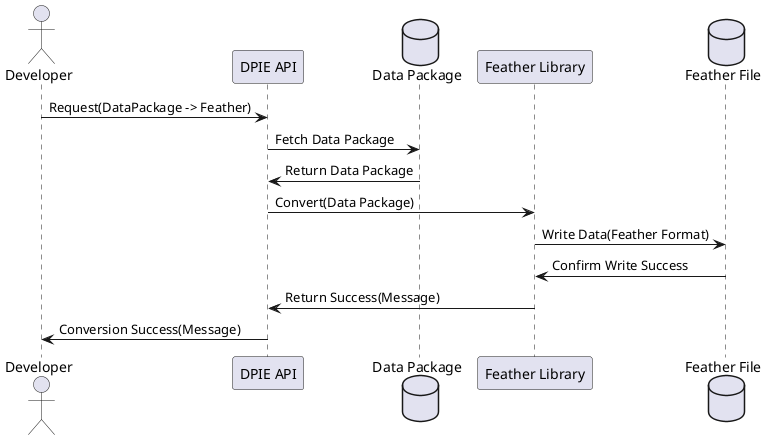 @startuml
actor Developer
participant "DPIE API" as DPIE
database "Data Package" as DP
participant "Feather Library" as Feather
database "Feather File" as FF

Developer -> DPIE : Request(DataPackage -> Feather)
DPIE -> DP : Fetch Data Package
DP -> DPIE : Return Data Package
DPIE -> Feather : Convert(Data Package)
Feather -> FF : Write Data(Feather Format)
FF -> Feather : Confirm Write Success
Feather -> DPIE : Return Success(Message)
DPIE -> Developer : Conversion Success(Message)

@enduml